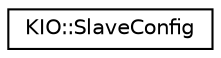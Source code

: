 digraph "Graphical Class Hierarchy"
{
  edge [fontname="Helvetica",fontsize="10",labelfontname="Helvetica",labelfontsize="10"];
  node [fontname="Helvetica",fontsize="10",shape=record];
  rankdir="LR";
  Node0 [label="KIO::SlaveConfig",height=0.2,width=0.4,color="black", fillcolor="white", style="filled",URL="$classKIO_1_1SlaveConfig.html",tooltip="SlaveConfig. "];
}
